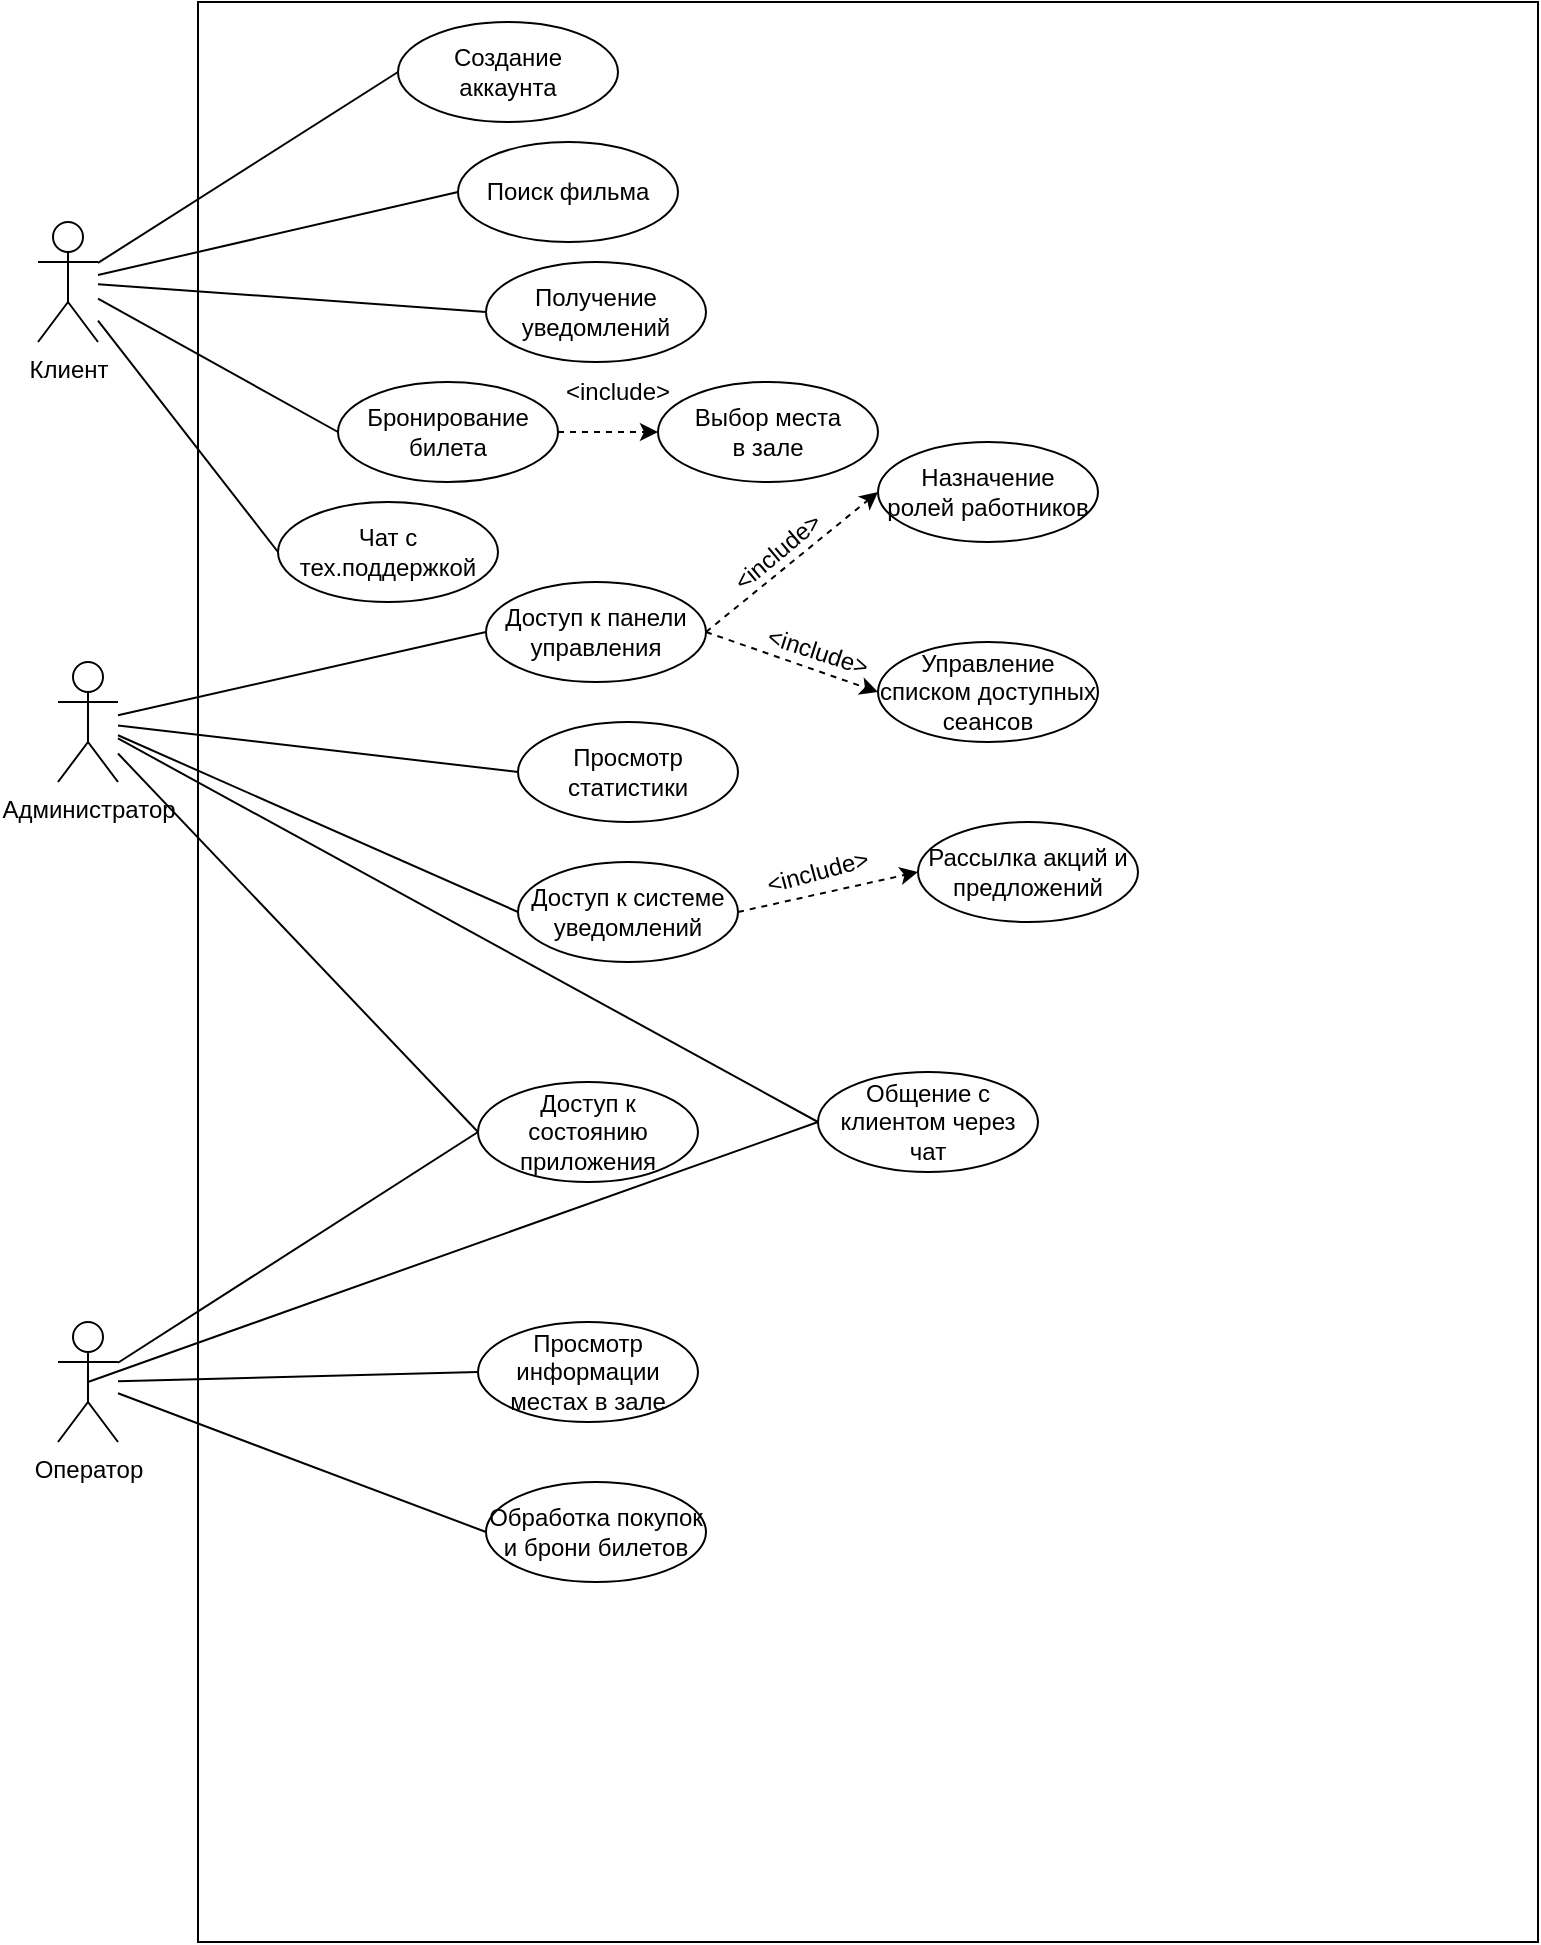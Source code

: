 <mxfile version="25.0.2">
  <diagram name="Страница — 1" id="PuA-NTwAKvXYKONrNDa1">
    <mxGraphModel dx="703" dy="781" grid="1" gridSize="10" guides="1" tooltips="1" connect="1" arrows="1" fold="1" page="1" pageScale="1" pageWidth="827" pageHeight="1169" math="0" shadow="0">
      <root>
        <mxCell id="0" />
        <mxCell id="1" parent="0" />
        <mxCell id="FB4mSReLmeIRXg7k1Y62-1" value="Клиент&lt;div&gt;&lt;br&gt;&lt;/div&gt;" style="shape=umlActor;verticalLabelPosition=bottom;verticalAlign=top;html=1;outlineConnect=0;" parent="1" vertex="1">
          <mxGeometry x="80" y="160" width="30" height="60" as="geometry" />
        </mxCell>
        <mxCell id="FB4mSReLmeIRXg7k1Y62-2" value="Администратор&lt;div&gt;&lt;br&gt;&lt;/div&gt;" style="shape=umlActor;verticalLabelPosition=bottom;verticalAlign=top;html=1;outlineConnect=0;" parent="1" vertex="1">
          <mxGeometry x="90" y="380" width="30" height="60" as="geometry" />
        </mxCell>
        <mxCell id="FB4mSReLmeIRXg7k1Y62-4" value="Оператор&lt;div&gt;&lt;br&gt;&lt;/div&gt;" style="shape=umlActor;verticalLabelPosition=bottom;verticalAlign=top;html=1;outlineConnect=0;" parent="1" vertex="1">
          <mxGeometry x="90" y="710" width="30" height="60" as="geometry" />
        </mxCell>
        <mxCell id="FB4mSReLmeIRXg7k1Y62-12" value="" style="rounded=0;whiteSpace=wrap;html=1;" parent="1" vertex="1">
          <mxGeometry x="160" y="50" width="670" height="970" as="geometry" />
        </mxCell>
        <mxCell id="FB4mSReLmeIRXg7k1Y62-14" value="Поиск фильма" style="ellipse;whiteSpace=wrap;html=1;" parent="1" vertex="1">
          <mxGeometry x="290" y="120" width="110" height="50" as="geometry" />
        </mxCell>
        <mxCell id="FB4mSReLmeIRXg7k1Y62-15" value="Получение&lt;div&gt;уведомлений&lt;/div&gt;" style="ellipse;whiteSpace=wrap;html=1;" parent="1" vertex="1">
          <mxGeometry x="304" y="180" width="110" height="50" as="geometry" />
        </mxCell>
        <mxCell id="FB4mSReLmeIRXg7k1Y62-17" value="Бронирование&lt;div&gt;билета&lt;/div&gt;" style="ellipse;whiteSpace=wrap;html=1;" parent="1" vertex="1">
          <mxGeometry x="230" y="240" width="110" height="50" as="geometry" />
        </mxCell>
        <mxCell id="FB4mSReLmeIRXg7k1Y62-18" value="Выбор места&lt;div&gt;в зале&lt;/div&gt;" style="ellipse;whiteSpace=wrap;html=1;" parent="1" vertex="1">
          <mxGeometry x="390" y="240" width="110" height="50" as="geometry" />
        </mxCell>
        <mxCell id="FB4mSReLmeIRXg7k1Y62-19" value="Создание&lt;div&gt;аккаунта&lt;/div&gt;" style="ellipse;whiteSpace=wrap;html=1;" parent="1" vertex="1">
          <mxGeometry x="260" y="60" width="110" height="50" as="geometry" />
        </mxCell>
        <mxCell id="FB4mSReLmeIRXg7k1Y62-21" value="" style="endArrow=classic;html=1;rounded=0;exitX=1;exitY=0.5;exitDx=0;exitDy=0;entryX=0;entryY=0.5;entryDx=0;entryDy=0;dashed=1;" parent="1" source="FB4mSReLmeIRXg7k1Y62-17" target="FB4mSReLmeIRXg7k1Y62-18" edge="1">
          <mxGeometry width="50" height="50" relative="1" as="geometry">
            <mxPoint x="390" y="150" as="sourcePoint" />
            <mxPoint x="440" y="100" as="targetPoint" />
          </mxGeometry>
        </mxCell>
        <mxCell id="FB4mSReLmeIRXg7k1Y62-27" value="" style="endArrow=none;html=1;rounded=0;entryX=0;entryY=0.5;entryDx=0;entryDy=0;" parent="1" source="FB4mSReLmeIRXg7k1Y62-1" target="FB4mSReLmeIRXg7k1Y62-19" edge="1">
          <mxGeometry width="50" height="50" relative="1" as="geometry">
            <mxPoint x="140" y="230" as="sourcePoint" />
            <mxPoint x="190" y="180" as="targetPoint" />
          </mxGeometry>
        </mxCell>
        <mxCell id="FB4mSReLmeIRXg7k1Y62-28" value="" style="endArrow=none;html=1;rounded=0;entryX=0;entryY=0.5;entryDx=0;entryDy=0;" parent="1" source="FB4mSReLmeIRXg7k1Y62-1" target="FB4mSReLmeIRXg7k1Y62-15" edge="1">
          <mxGeometry width="50" height="50" relative="1" as="geometry">
            <mxPoint x="140" y="230" as="sourcePoint" />
            <mxPoint x="190" y="180" as="targetPoint" />
          </mxGeometry>
        </mxCell>
        <mxCell id="FB4mSReLmeIRXg7k1Y62-29" value="" style="endArrow=none;html=1;rounded=0;entryX=0;entryY=0.5;entryDx=0;entryDy=0;" parent="1" source="FB4mSReLmeIRXg7k1Y62-1" target="FB4mSReLmeIRXg7k1Y62-14" edge="1">
          <mxGeometry width="50" height="50" relative="1" as="geometry">
            <mxPoint x="220" y="270" as="sourcePoint" />
            <mxPoint x="270" y="220" as="targetPoint" />
          </mxGeometry>
        </mxCell>
        <mxCell id="FB4mSReLmeIRXg7k1Y62-33" value="Доступ к панели&lt;div&gt;управления&lt;/div&gt;" style="ellipse;whiteSpace=wrap;html=1;" parent="1" vertex="1">
          <mxGeometry x="304" y="340" width="110" height="50" as="geometry" />
        </mxCell>
        <mxCell id="FB4mSReLmeIRXg7k1Y62-34" value="Назначение&lt;div&gt;ролей работников&lt;/div&gt;" style="ellipse;whiteSpace=wrap;html=1;" parent="1" vertex="1">
          <mxGeometry x="500" y="270" width="110" height="50" as="geometry" />
        </mxCell>
        <mxCell id="FB4mSReLmeIRXg7k1Y62-36" value="" style="endArrow=none;html=1;rounded=0;entryX=0;entryY=0.5;entryDx=0;entryDy=0;" parent="1" source="FB4mSReLmeIRXg7k1Y62-2" target="FB4mSReLmeIRXg7k1Y62-33" edge="1">
          <mxGeometry width="50" height="50" relative="1" as="geometry">
            <mxPoint x="220" y="420" as="sourcePoint" />
            <mxPoint x="270" y="370" as="targetPoint" />
          </mxGeometry>
        </mxCell>
        <mxCell id="FB4mSReLmeIRXg7k1Y62-38" value="" style="endArrow=classic;html=1;rounded=0;exitX=1;exitY=0.5;exitDx=0;exitDy=0;entryX=0;entryY=0.5;entryDx=0;entryDy=0;dashed=1;" parent="1" source="FB4mSReLmeIRXg7k1Y62-33" target="FB4mSReLmeIRXg7k1Y62-34" edge="1">
          <mxGeometry width="50" height="50" relative="1" as="geometry">
            <mxPoint x="450" y="380" as="sourcePoint" />
            <mxPoint x="500" y="330" as="targetPoint" />
          </mxGeometry>
        </mxCell>
        <mxCell id="FB4mSReLmeIRXg7k1Y62-39" value="Управление&lt;div&gt;списком доступных&lt;/div&gt;&lt;div&gt;сеансов&lt;/div&gt;" style="ellipse;whiteSpace=wrap;html=1;" parent="1" vertex="1">
          <mxGeometry x="500" y="370" width="110" height="50" as="geometry" />
        </mxCell>
        <mxCell id="FB4mSReLmeIRXg7k1Y62-40" value="" style="endArrow=classic;html=1;rounded=0;exitX=1;exitY=0.5;exitDx=0;exitDy=0;entryX=0;entryY=0.5;entryDx=0;entryDy=0;dashed=1;" parent="1" source="FB4mSReLmeIRXg7k1Y62-33" target="FB4mSReLmeIRXg7k1Y62-39" edge="1">
          <mxGeometry width="50" height="50" relative="1" as="geometry">
            <mxPoint x="370" y="470" as="sourcePoint" />
            <mxPoint x="420" y="420" as="targetPoint" />
          </mxGeometry>
        </mxCell>
        <mxCell id="FB4mSReLmeIRXg7k1Y62-42" value="Просмотр статистики" style="ellipse;whiteSpace=wrap;html=1;" parent="1" vertex="1">
          <mxGeometry x="320" y="410" width="110" height="50" as="geometry" />
        </mxCell>
        <mxCell id="FB4mSReLmeIRXg7k1Y62-43" value="" style="endArrow=none;html=1;rounded=0;entryX=0;entryY=0.5;entryDx=0;entryDy=0;" parent="1" source="FB4mSReLmeIRXg7k1Y62-2" target="FB4mSReLmeIRXg7k1Y62-42" edge="1">
          <mxGeometry width="50" height="50" relative="1" as="geometry">
            <mxPoint x="260" y="500" as="sourcePoint" />
            <mxPoint x="310" y="450" as="targetPoint" />
          </mxGeometry>
        </mxCell>
        <mxCell id="FB4mSReLmeIRXg7k1Y62-44" value="Просмотр информации местах в зале" style="ellipse;whiteSpace=wrap;html=1;" parent="1" vertex="1">
          <mxGeometry x="300" y="710" width="110" height="50" as="geometry" />
        </mxCell>
        <mxCell id="FB4mSReLmeIRXg7k1Y62-45" value="" style="endArrow=none;html=1;rounded=0;entryX=0;entryY=0.5;entryDx=0;entryDy=0;" parent="1" source="FB4mSReLmeIRXg7k1Y62-4" target="FB4mSReLmeIRXg7k1Y62-44" edge="1">
          <mxGeometry width="50" height="50" relative="1" as="geometry">
            <mxPoint x="280" y="850" as="sourcePoint" />
            <mxPoint x="330" y="800" as="targetPoint" />
          </mxGeometry>
        </mxCell>
        <mxCell id="FB4mSReLmeIRXg7k1Y62-46" value="Обработка покупок и брони билетов" style="ellipse;whiteSpace=wrap;html=1;" parent="1" vertex="1">
          <mxGeometry x="304" y="790" width="110" height="50" as="geometry" />
        </mxCell>
        <mxCell id="FB4mSReLmeIRXg7k1Y62-47" value="" style="endArrow=none;html=1;rounded=0;entryX=0;entryY=0.5;entryDx=0;entryDy=0;" parent="1" source="FB4mSReLmeIRXg7k1Y62-4" target="FB4mSReLmeIRXg7k1Y62-46" edge="1">
          <mxGeometry width="50" height="50" relative="1" as="geometry">
            <mxPoint x="240" y="940" as="sourcePoint" />
            <mxPoint x="290" y="890" as="targetPoint" />
          </mxGeometry>
        </mxCell>
        <mxCell id="FB4mSReLmeIRXg7k1Y62-48" value="Чат с тех.поддержкой" style="ellipse;whiteSpace=wrap;html=1;" parent="1" vertex="1">
          <mxGeometry x="200" y="300" width="110" height="50" as="geometry" />
        </mxCell>
        <mxCell id="FB4mSReLmeIRXg7k1Y62-49" value="" style="endArrow=none;html=1;rounded=0;entryX=0;entryY=0.5;entryDx=0;entryDy=0;" parent="1" source="FB4mSReLmeIRXg7k1Y62-1" target="FB4mSReLmeIRXg7k1Y62-48" edge="1">
          <mxGeometry width="50" height="50" relative="1" as="geometry">
            <mxPoint x="230" y="330" as="sourcePoint" />
            <mxPoint x="280" y="280" as="targetPoint" />
          </mxGeometry>
        </mxCell>
        <mxCell id="FB4mSReLmeIRXg7k1Y62-50" value="Общение с клиентом через чат" style="ellipse;whiteSpace=wrap;html=1;" parent="1" vertex="1">
          <mxGeometry x="470" y="585" width="110" height="50" as="geometry" />
        </mxCell>
        <mxCell id="FB4mSReLmeIRXg7k1Y62-52" value="Доступ к состоянию приложения" style="ellipse;whiteSpace=wrap;html=1;" parent="1" vertex="1">
          <mxGeometry x="300" y="590" width="110" height="50" as="geometry" />
        </mxCell>
        <mxCell id="FB4mSReLmeIRXg7k1Y62-57" value="Доступ к системе уведомлений" style="ellipse;whiteSpace=wrap;html=1;" parent="1" vertex="1">
          <mxGeometry x="320" y="480" width="110" height="50" as="geometry" />
        </mxCell>
        <mxCell id="FB4mSReLmeIRXg7k1Y62-59" value="Рассылка акций и предложений" style="ellipse;whiteSpace=wrap;html=1;" parent="1" vertex="1">
          <mxGeometry x="520" y="460" width="110" height="50" as="geometry" />
        </mxCell>
        <mxCell id="FB4mSReLmeIRXg7k1Y62-60" value="" style="endArrow=classic;html=1;rounded=0;exitX=1;exitY=0.5;exitDx=0;exitDy=0;entryX=0;entryY=0.5;entryDx=0;entryDy=0;dashed=1;" parent="1" source="FB4mSReLmeIRXg7k1Y62-57" target="FB4mSReLmeIRXg7k1Y62-59" edge="1">
          <mxGeometry width="50" height="50" relative="1" as="geometry">
            <mxPoint x="430" y="930" as="sourcePoint" />
            <mxPoint x="480" y="880" as="targetPoint" />
          </mxGeometry>
        </mxCell>
        <mxCell id="Ba_LdWKh69n7oTW9U7gT-4" value="" style="endArrow=none;html=1;rounded=0;entryX=0;entryY=0.5;entryDx=0;entryDy=0;" edge="1" parent="1" source="FB4mSReLmeIRXg7k1Y62-2" target="FB4mSReLmeIRXg7k1Y62-57">
          <mxGeometry width="50" height="50" relative="1" as="geometry">
            <mxPoint x="460" y="650" as="sourcePoint" />
            <mxPoint x="510" y="600" as="targetPoint" />
          </mxGeometry>
        </mxCell>
        <mxCell id="Ba_LdWKh69n7oTW9U7gT-5" value="" style="endArrow=none;html=1;rounded=0;entryX=0;entryY=0.5;entryDx=0;entryDy=0;" edge="1" parent="1" source="FB4mSReLmeIRXg7k1Y62-2" target="FB4mSReLmeIRXg7k1Y62-50">
          <mxGeometry width="50" height="50" relative="1" as="geometry">
            <mxPoint x="460" y="650" as="sourcePoint" />
            <mxPoint x="510" y="600" as="targetPoint" />
          </mxGeometry>
        </mxCell>
        <mxCell id="Ba_LdWKh69n7oTW9U7gT-6" value="" style="endArrow=none;html=1;rounded=0;entryX=0;entryY=0.5;entryDx=0;entryDy=0;" edge="1" parent="1" source="FB4mSReLmeIRXg7k1Y62-2" target="FB4mSReLmeIRXg7k1Y62-52">
          <mxGeometry width="50" height="50" relative="1" as="geometry">
            <mxPoint x="460" y="580" as="sourcePoint" />
            <mxPoint x="510" y="530" as="targetPoint" />
          </mxGeometry>
        </mxCell>
        <mxCell id="Ba_LdWKh69n7oTW9U7gT-7" value="" style="endArrow=none;html=1;rounded=0;entryX=0;entryY=0.5;entryDx=0;entryDy=0;" edge="1" parent="1" source="FB4mSReLmeIRXg7k1Y62-4" target="FB4mSReLmeIRXg7k1Y62-52">
          <mxGeometry width="50" height="50" relative="1" as="geometry">
            <mxPoint x="460" y="580" as="sourcePoint" />
            <mxPoint x="510" y="530" as="targetPoint" />
          </mxGeometry>
        </mxCell>
        <mxCell id="Ba_LdWKh69n7oTW9U7gT-8" value="" style="endArrow=none;html=1;rounded=0;exitX=0.5;exitY=0.5;exitDx=0;exitDy=0;exitPerimeter=0;entryX=0;entryY=0.5;entryDx=0;entryDy=0;" edge="1" parent="1" source="FB4mSReLmeIRXg7k1Y62-4" target="FB4mSReLmeIRXg7k1Y62-50">
          <mxGeometry width="50" height="50" relative="1" as="geometry">
            <mxPoint x="180" y="690" as="sourcePoint" />
            <mxPoint x="230" y="640" as="targetPoint" />
          </mxGeometry>
        </mxCell>
        <mxCell id="Ba_LdWKh69n7oTW9U7gT-14" value="&amp;lt;include&amp;gt;" style="text;html=1;align=center;verticalAlign=middle;whiteSpace=wrap;rounded=0;rotation=0;" vertex="1" parent="1">
          <mxGeometry x="340" y="230" width="60" height="30" as="geometry" />
        </mxCell>
        <mxCell id="Ba_LdWKh69n7oTW9U7gT-15" value="&amp;lt;include&amp;gt;" style="text;html=1;align=center;verticalAlign=middle;whiteSpace=wrap;rounded=0;rotation=-40;" vertex="1" parent="1">
          <mxGeometry x="420" y="310" width="60" height="30" as="geometry" />
        </mxCell>
        <mxCell id="Ba_LdWKh69n7oTW9U7gT-16" value="&amp;lt;include&amp;gt;" style="text;html=1;align=center;verticalAlign=middle;whiteSpace=wrap;rounded=0;rotation=18;" vertex="1" parent="1">
          <mxGeometry x="440" y="360" width="60" height="30" as="geometry" />
        </mxCell>
        <mxCell id="Ba_LdWKh69n7oTW9U7gT-18" value="&amp;lt;include&amp;gt;" style="text;html=1;align=center;verticalAlign=middle;whiteSpace=wrap;rounded=0;rotation=-15;" vertex="1" parent="1">
          <mxGeometry x="440" y="470" width="60" height="30" as="geometry" />
        </mxCell>
        <mxCell id="Ba_LdWKh69n7oTW9U7gT-19" value="" style="endArrow=none;html=1;rounded=0;entryX=0;entryY=0.5;entryDx=0;entryDy=0;" edge="1" parent="1" source="FB4mSReLmeIRXg7k1Y62-1" target="FB4mSReLmeIRXg7k1Y62-17">
          <mxGeometry width="50" height="50" relative="1" as="geometry">
            <mxPoint x="340" y="320" as="sourcePoint" />
            <mxPoint x="390" y="270" as="targetPoint" />
          </mxGeometry>
        </mxCell>
      </root>
    </mxGraphModel>
  </diagram>
</mxfile>
